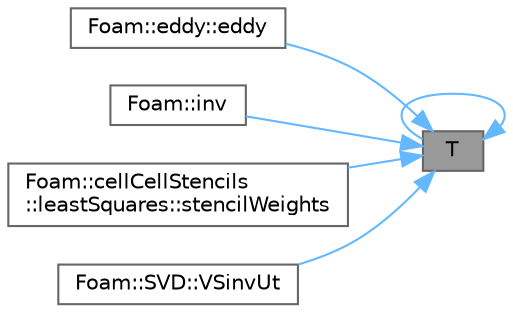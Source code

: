 digraph "T"
{
 // LATEX_PDF_SIZE
  bgcolor="transparent";
  edge [fontname=Helvetica,fontsize=10,labelfontname=Helvetica,labelfontsize=10];
  node [fontname=Helvetica,fontsize=10,shape=box,height=0.2,width=0.4];
  rankdir="RL";
  Node1 [id="Node000001",label="T",height=0.2,width=0.4,color="gray40", fillcolor="grey60", style="filled", fontcolor="black",tooltip=" "];
  Node1 -> Node2 [id="edge1_Node000001_Node000002",dir="back",color="steelblue1",style="solid",tooltip=" "];
  Node2 [id="Node000002",label="Foam::eddy::eddy",height=0.2,width=0.4,color="grey40", fillcolor="white", style="filled",URL="$classFoam_1_1eddy.html#af3933fbdbc015ecc51dc47f1f84db55e",tooltip=" "];
  Node1 -> Node3 [id="edge2_Node000001_Node000003",dir="back",color="steelblue1",style="solid",tooltip=" "];
  Node3 [id="Node000003",label="Foam::inv",height=0.2,width=0.4,color="grey40", fillcolor="white", style="filled",URL="$namespaceFoam.html#af1f1db0442fbe206b589f124f968731b",tooltip=" "];
  Node1 -> Node4 [id="edge3_Node000001_Node000004",dir="back",color="steelblue1",style="solid",tooltip=" "];
  Node4 [id="Node000004",label="Foam::cellCellStencils\l::leastSquares::stencilWeights",height=0.2,width=0.4,color="grey40", fillcolor="white", style="filled",URL="$classFoam_1_1cellCellStencils_1_1leastSquares.html#a2829363dddb8d1e99008122dd3f30aca",tooltip=" "];
  Node1 -> Node1 [id="edge4_Node000001_Node000001",dir="back",color="steelblue1",style="solid",tooltip=" "];
  Node1 -> Node5 [id="edge5_Node000001_Node000005",dir="back",color="steelblue1",style="solid",tooltip=" "];
  Node5 [id="Node000005",label="Foam::SVD::VSinvUt",height=0.2,width=0.4,color="grey40", fillcolor="white", style="filled",URL="$classFoam_1_1SVD.html#a2449485a7a75f621cc77a4a9169bc48c",tooltip=" "];
}
